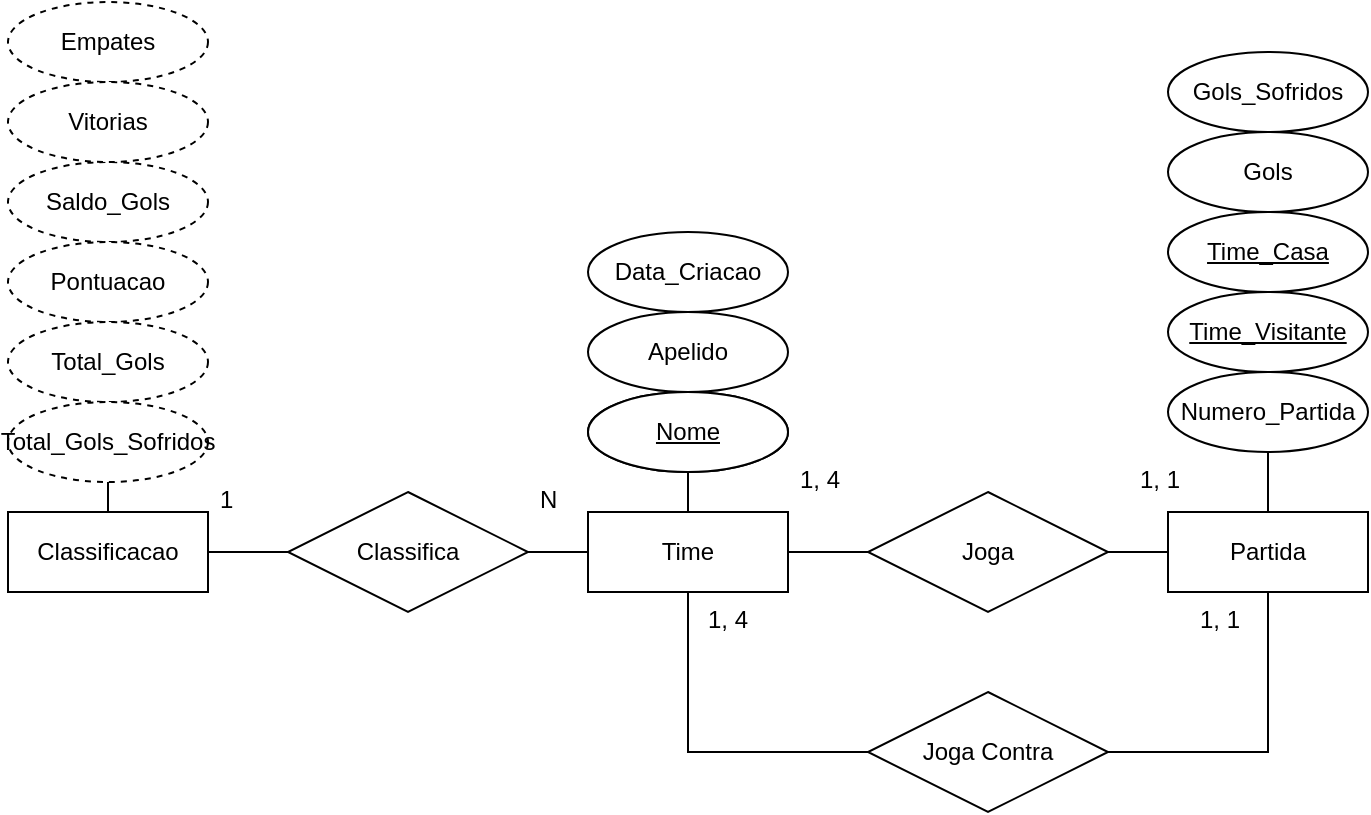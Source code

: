 <mxfile version="21.1.5" type="device">
  <diagram name="Página-1" id="ftJRXOtVxQbAoonjwSE9">
    <mxGraphModel dx="733" dy="1572" grid="1" gridSize="10" guides="1" tooltips="1" connect="1" arrows="1" fold="1" page="1" pageScale="1" pageWidth="827" pageHeight="1169" math="0" shadow="0">
      <root>
        <mxCell id="0" />
        <mxCell id="1" parent="0" />
        <mxCell id="KIjPHyF-Z4Ql7zJuXOOp-10" style="edgeStyle=orthogonalEdgeStyle;rounded=0;orthogonalLoop=1;jettySize=auto;html=1;entryX=0.5;entryY=1;entryDx=0;entryDy=0;endArrow=none;endFill=0;" parent="1" source="KIjPHyF-Z4Ql7zJuXOOp-2" target="KIjPHyF-Z4Ql7zJuXOOp-7" edge="1">
          <mxGeometry relative="1" as="geometry" />
        </mxCell>
        <mxCell id="KIjPHyF-Z4Ql7zJuXOOp-12" style="edgeStyle=orthogonalEdgeStyle;rounded=0;orthogonalLoop=1;jettySize=auto;html=1;endArrow=none;endFill=0;" parent="1" source="KIjPHyF-Z4Ql7zJuXOOp-2" edge="1">
          <mxGeometry relative="1" as="geometry">
            <mxPoint x="500" y="250" as="targetPoint" />
          </mxGeometry>
        </mxCell>
        <mxCell id="KIjPHyF-Z4Ql7zJuXOOp-2" value="Time" style="whiteSpace=wrap;html=1;align=center;" parent="1" vertex="1">
          <mxGeometry x="360" y="230" width="100" height="40" as="geometry" />
        </mxCell>
        <mxCell id="KIjPHyF-Z4Ql7zJuXOOp-7" value="Nome" style="ellipse;whiteSpace=wrap;html=1;align=center;fontStyle=4" parent="1" vertex="1">
          <mxGeometry x="360" y="170" width="100" height="40" as="geometry" />
        </mxCell>
        <mxCell id="KIjPHyF-Z4Ql7zJuXOOp-8" value="Apelido" style="ellipse;whiteSpace=wrap;html=1;align=center;" parent="1" vertex="1">
          <mxGeometry x="360" y="130" width="100" height="40" as="geometry" />
        </mxCell>
        <mxCell id="KIjPHyF-Z4Ql7zJuXOOp-9" value="Data_Criacao" style="ellipse;whiteSpace=wrap;html=1;align=center;" parent="1" vertex="1">
          <mxGeometry x="360" y="90" width="100" height="40" as="geometry" />
        </mxCell>
        <mxCell id="13rOcNhno4xN1noef2XS-33" value="Time" style="whiteSpace=wrap;html=1;align=center;" parent="1" vertex="1">
          <mxGeometry x="360" y="230" width="100" height="40" as="geometry" />
        </mxCell>
        <mxCell id="13rOcNhno4xN1noef2XS-34" value="Nome" style="ellipse;whiteSpace=wrap;html=1;align=center;fontStyle=4" parent="1" vertex="1">
          <mxGeometry x="360" y="170" width="100" height="40" as="geometry" />
        </mxCell>
        <mxCell id="KIjPHyF-Z4Ql7zJuXOOp-14" value="1, 4" style="text;strokeColor=none;fillColor=none;spacingLeft=4;spacingRight=4;overflow=hidden;rotatable=0;points=[[0,0.5],[1,0.5]];portConstraint=eastwest;fontSize=12;whiteSpace=wrap;html=1;" parent="1" vertex="1">
          <mxGeometry x="460" y="200" width="30" height="30" as="geometry" />
        </mxCell>
        <mxCell id="rE3r8ukZDK85WDoWXYJU-4" value="" style="group" parent="1" vertex="1" connectable="0">
          <mxGeometry x="70" y="-25" width="100" height="295" as="geometry" />
        </mxCell>
        <mxCell id="13rOcNhno4xN1noef2XS-111" value="Empates" style="ellipse;whiteSpace=wrap;html=1;align=center;dashed=1;container=0;" parent="rE3r8ukZDK85WDoWXYJU-4" vertex="1">
          <mxGeometry width="100" height="40" as="geometry">
            <mxRectangle x="290" width="90" height="30" as="alternateBounds" />
          </mxGeometry>
        </mxCell>
        <mxCell id="KIjPHyF-Z4Ql7zJuXOOp-30" value="Saldo_Gols" style="ellipse;whiteSpace=wrap;html=1;align=center;dashed=1;" parent="rE3r8ukZDK85WDoWXYJU-4" vertex="1">
          <mxGeometry y="80" width="100" height="40" as="geometry" />
        </mxCell>
        <mxCell id="KIjPHyF-Z4Ql7zJuXOOp-47" value="Pontuacao" style="ellipse;whiteSpace=wrap;html=1;align=center;dashed=1;" parent="rE3r8ukZDK85WDoWXYJU-4" vertex="1">
          <mxGeometry y="120" width="100" height="40" as="geometry" />
        </mxCell>
        <mxCell id="KIjPHyF-Z4Ql7zJuXOOp-56" value="Classificacao" style="whiteSpace=wrap;html=1;align=center;" parent="rE3r8ukZDK85WDoWXYJU-4" vertex="1">
          <mxGeometry y="255" width="100" height="40" as="geometry" />
        </mxCell>
        <mxCell id="KIjPHyF-Z4Ql7zJuXOOp-59" value="Total_Gols" style="ellipse;whiteSpace=wrap;html=1;align=center;dashed=1;" parent="rE3r8ukZDK85WDoWXYJU-4" vertex="1">
          <mxGeometry y="160" width="100" height="40" as="geometry" />
        </mxCell>
        <mxCell id="KIjPHyF-Z4Ql7zJuXOOp-60" value="Total_Gols_Sofridos" style="ellipse;whiteSpace=wrap;html=1;align=center;dashed=1;" parent="rE3r8ukZDK85WDoWXYJU-4" vertex="1">
          <mxGeometry y="200" width="100" height="40" as="geometry" />
        </mxCell>
        <mxCell id="KIjPHyF-Z4Ql7zJuXOOp-61" style="edgeStyle=orthogonalEdgeStyle;rounded=0;orthogonalLoop=1;jettySize=auto;html=1;exitX=0.5;exitY=0;exitDx=0;exitDy=0;entryX=0.5;entryY=1;entryDx=0;entryDy=0;endArrow=none;endFill=0;" parent="rE3r8ukZDK85WDoWXYJU-4" source="KIjPHyF-Z4Ql7zJuXOOp-56" target="KIjPHyF-Z4Ql7zJuXOOp-60" edge="1">
          <mxGeometry relative="1" as="geometry" />
        </mxCell>
        <mxCell id="13rOcNhno4xN1noef2XS-56" value="Vitorias" style="ellipse;whiteSpace=wrap;html=1;align=center;dashed=1;" parent="rE3r8ukZDK85WDoWXYJU-4" vertex="1">
          <mxGeometry y="40" width="100" height="40" as="geometry" />
        </mxCell>
        <mxCell id="rE3r8ukZDK85WDoWXYJU-7" style="edgeStyle=orthogonalEdgeStyle;rounded=0;orthogonalLoop=1;jettySize=auto;html=1;endArrow=none;endFill=0;" parent="1" source="rE3r8ukZDK85WDoWXYJU-5" edge="1">
          <mxGeometry relative="1" as="geometry">
            <mxPoint x="360" y="250" as="targetPoint" />
            <Array as="points">
              <mxPoint x="360" y="250" />
            </Array>
          </mxGeometry>
        </mxCell>
        <mxCell id="rE3r8ukZDK85WDoWXYJU-5" value="Classifica" style="shape=rhombus;perimeter=rhombusPerimeter;whiteSpace=wrap;html=1;align=center;" parent="1" vertex="1">
          <mxGeometry x="210" y="220" width="120" height="60" as="geometry" />
        </mxCell>
        <mxCell id="rE3r8ukZDK85WDoWXYJU-6" style="edgeStyle=orthogonalEdgeStyle;rounded=0;orthogonalLoop=1;jettySize=auto;html=1;entryX=0;entryY=0.5;entryDx=0;entryDy=0;endArrow=none;endFill=0;" parent="1" source="KIjPHyF-Z4Ql7zJuXOOp-56" target="rE3r8ukZDK85WDoWXYJU-5" edge="1">
          <mxGeometry relative="1" as="geometry" />
        </mxCell>
        <mxCell id="rE3r8ukZDK85WDoWXYJU-8" value="1" style="text;strokeColor=none;fillColor=none;spacingLeft=4;spacingRight=4;overflow=hidden;rotatable=0;points=[[0,0.5],[1,0.5]];portConstraint=eastwest;fontSize=12;whiteSpace=wrap;html=1;" parent="1" vertex="1">
          <mxGeometry x="170" y="210" width="30" height="30" as="geometry" />
        </mxCell>
        <mxCell id="rE3r8ukZDK85WDoWXYJU-9" value="N" style="text;strokeColor=none;fillColor=none;spacingLeft=4;spacingRight=4;overflow=hidden;rotatable=0;points=[[0,0.5],[1,0.5]];portConstraint=eastwest;fontSize=12;whiteSpace=wrap;html=1;" parent="1" vertex="1">
          <mxGeometry x="330" y="210" width="30" height="30" as="geometry" />
        </mxCell>
        <mxCell id="UAO6vKpeJ6dXebtI4FCX-2" value="" style="group" vertex="1" connectable="0" parent="1">
          <mxGeometry x="650" width="100" height="270" as="geometry" />
        </mxCell>
        <mxCell id="KIjPHyF-Z4Ql7zJuXOOp-18" value="Time_Casa" style="ellipse;whiteSpace=wrap;html=1;align=center;fontStyle=4" parent="UAO6vKpeJ6dXebtI4FCX-2" vertex="1">
          <mxGeometry y="80" width="100" height="40" as="geometry" />
        </mxCell>
        <mxCell id="KIjPHyF-Z4Ql7zJuXOOp-19" value="Time_Visitante" style="ellipse;whiteSpace=wrap;html=1;align=center;fontStyle=4" parent="UAO6vKpeJ6dXebtI4FCX-2" vertex="1">
          <mxGeometry y="120" width="100" height="40" as="geometry" />
        </mxCell>
        <mxCell id="KIjPHyF-Z4Ql7zJuXOOp-21" value="Gols" style="ellipse;whiteSpace=wrap;html=1;align=center;" parent="UAO6vKpeJ6dXebtI4FCX-2" vertex="1">
          <mxGeometry y="40" width="100" height="40" as="geometry" />
        </mxCell>
        <mxCell id="KIjPHyF-Z4Ql7zJuXOOp-22" value="Gols_Sofridos" style="ellipse;whiteSpace=wrap;html=1;align=center;" parent="UAO6vKpeJ6dXebtI4FCX-2" vertex="1">
          <mxGeometry width="100" height="40" as="geometry" />
        </mxCell>
        <mxCell id="z3I1Qvk911nJIi_CNu5d-1" value="Numero_Partida" style="ellipse;whiteSpace=wrap;html=1;align=center;" parent="UAO6vKpeJ6dXebtI4FCX-2" vertex="1">
          <mxGeometry y="160" width="100" height="40" as="geometry" />
        </mxCell>
        <mxCell id="UAO6vKpeJ6dXebtI4FCX-3" style="edgeStyle=orthogonalEdgeStyle;rounded=0;orthogonalLoop=1;jettySize=auto;html=1;entryX=0.5;entryY=1;entryDx=0;entryDy=0;endArrow=none;endFill=0;" edge="1" parent="UAO6vKpeJ6dXebtI4FCX-2" source="UAO6vKpeJ6dXebtI4FCX-1" target="z3I1Qvk911nJIi_CNu5d-1">
          <mxGeometry relative="1" as="geometry" />
        </mxCell>
        <mxCell id="UAO6vKpeJ6dXebtI4FCX-1" value="Partida" style="whiteSpace=wrap;html=1;align=center;" vertex="1" parent="UAO6vKpeJ6dXebtI4FCX-2">
          <mxGeometry y="230" width="100" height="40" as="geometry" />
        </mxCell>
        <mxCell id="UAO6vKpeJ6dXebtI4FCX-5" style="edgeStyle=orthogonalEdgeStyle;rounded=0;orthogonalLoop=1;jettySize=auto;html=1;entryX=0;entryY=0.5;entryDx=0;entryDy=0;endArrow=none;endFill=0;" edge="1" parent="1" source="UAO6vKpeJ6dXebtI4FCX-4" target="UAO6vKpeJ6dXebtI4FCX-1">
          <mxGeometry relative="1" as="geometry" />
        </mxCell>
        <mxCell id="UAO6vKpeJ6dXebtI4FCX-4" value="Joga" style="shape=rhombus;perimeter=rhombusPerimeter;whiteSpace=wrap;html=1;align=center;" vertex="1" parent="1">
          <mxGeometry x="500" y="220" width="120" height="60" as="geometry" />
        </mxCell>
        <mxCell id="UAO6vKpeJ6dXebtI4FCX-6" value="1, 1" style="text;strokeColor=none;fillColor=none;spacingLeft=4;spacingRight=4;overflow=hidden;rotatable=0;points=[[0,0.5],[1,0.5]];portConstraint=eastwest;fontSize=12;whiteSpace=wrap;html=1;" vertex="1" parent="1">
          <mxGeometry x="630" y="200" width="50" height="30" as="geometry" />
        </mxCell>
        <mxCell id="UAO6vKpeJ6dXebtI4FCX-8" style="edgeStyle=orthogonalEdgeStyle;rounded=0;orthogonalLoop=1;jettySize=auto;html=1;entryX=0.5;entryY=1;entryDx=0;entryDy=0;endArrow=none;endFill=0;" edge="1" parent="1" source="UAO6vKpeJ6dXebtI4FCX-7" target="UAO6vKpeJ6dXebtI4FCX-1">
          <mxGeometry relative="1" as="geometry" />
        </mxCell>
        <mxCell id="UAO6vKpeJ6dXebtI4FCX-9" style="edgeStyle=orthogonalEdgeStyle;rounded=0;orthogonalLoop=1;jettySize=auto;html=1;entryX=0.5;entryY=1;entryDx=0;entryDy=0;endArrow=none;endFill=0;" edge="1" parent="1" source="UAO6vKpeJ6dXebtI4FCX-7" target="13rOcNhno4xN1noef2XS-33">
          <mxGeometry relative="1" as="geometry" />
        </mxCell>
        <mxCell id="UAO6vKpeJ6dXebtI4FCX-7" value="Joga Contra" style="shape=rhombus;perimeter=rhombusPerimeter;whiteSpace=wrap;html=1;align=center;" vertex="1" parent="1">
          <mxGeometry x="500" y="320" width="120" height="60" as="geometry" />
        </mxCell>
        <mxCell id="UAO6vKpeJ6dXebtI4FCX-10" value="1, 4" style="text;strokeColor=none;fillColor=none;spacingLeft=4;spacingRight=4;overflow=hidden;rotatable=0;points=[[0,0.5],[1,0.5]];portConstraint=eastwest;fontSize=12;whiteSpace=wrap;html=1;" vertex="1" parent="1">
          <mxGeometry x="414" y="270" width="30" height="30" as="geometry" />
        </mxCell>
        <mxCell id="UAO6vKpeJ6dXebtI4FCX-13" value="1, 1" style="text;strokeColor=none;fillColor=none;spacingLeft=4;spacingRight=4;overflow=hidden;rotatable=0;points=[[0,0.5],[1,0.5]];portConstraint=eastwest;fontSize=12;whiteSpace=wrap;html=1;" vertex="1" parent="1">
          <mxGeometry x="660" y="270" width="40" height="30" as="geometry" />
        </mxCell>
      </root>
    </mxGraphModel>
  </diagram>
</mxfile>
